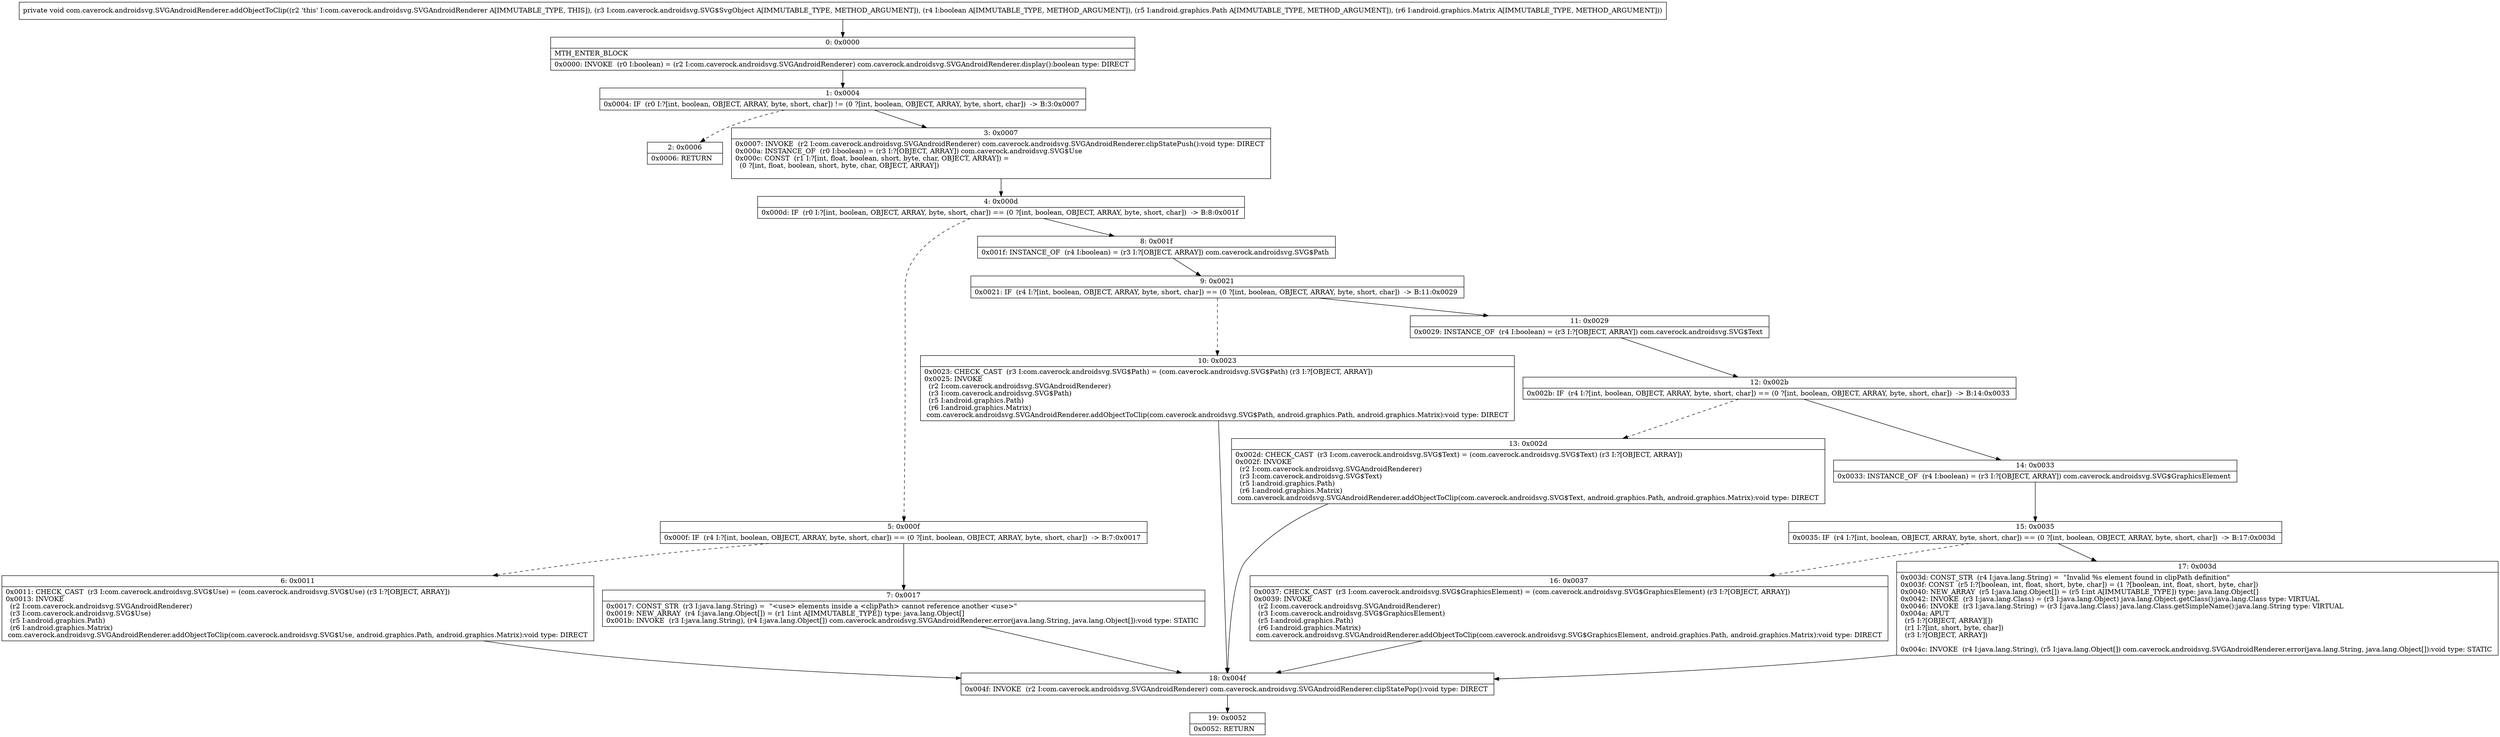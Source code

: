 digraph "CFG forcom.caverock.androidsvg.SVGAndroidRenderer.addObjectToClip(Lcom\/caverock\/androidsvg\/SVG$SvgObject;ZLandroid\/graphics\/Path;Landroid\/graphics\/Matrix;)V" {
Node_0 [shape=record,label="{0\:\ 0x0000|MTH_ENTER_BLOCK\l|0x0000: INVOKE  (r0 I:boolean) = (r2 I:com.caverock.androidsvg.SVGAndroidRenderer) com.caverock.androidsvg.SVGAndroidRenderer.display():boolean type: DIRECT \l}"];
Node_1 [shape=record,label="{1\:\ 0x0004|0x0004: IF  (r0 I:?[int, boolean, OBJECT, ARRAY, byte, short, char]) != (0 ?[int, boolean, OBJECT, ARRAY, byte, short, char])  \-\> B:3:0x0007 \l}"];
Node_2 [shape=record,label="{2\:\ 0x0006|0x0006: RETURN   \l}"];
Node_3 [shape=record,label="{3\:\ 0x0007|0x0007: INVOKE  (r2 I:com.caverock.androidsvg.SVGAndroidRenderer) com.caverock.androidsvg.SVGAndroidRenderer.clipStatePush():void type: DIRECT \l0x000a: INSTANCE_OF  (r0 I:boolean) = (r3 I:?[OBJECT, ARRAY]) com.caverock.androidsvg.SVG$Use \l0x000c: CONST  (r1 I:?[int, float, boolean, short, byte, char, OBJECT, ARRAY]) = \l  (0 ?[int, float, boolean, short, byte, char, OBJECT, ARRAY])\l \l}"];
Node_4 [shape=record,label="{4\:\ 0x000d|0x000d: IF  (r0 I:?[int, boolean, OBJECT, ARRAY, byte, short, char]) == (0 ?[int, boolean, OBJECT, ARRAY, byte, short, char])  \-\> B:8:0x001f \l}"];
Node_5 [shape=record,label="{5\:\ 0x000f|0x000f: IF  (r4 I:?[int, boolean, OBJECT, ARRAY, byte, short, char]) == (0 ?[int, boolean, OBJECT, ARRAY, byte, short, char])  \-\> B:7:0x0017 \l}"];
Node_6 [shape=record,label="{6\:\ 0x0011|0x0011: CHECK_CAST  (r3 I:com.caverock.androidsvg.SVG$Use) = (com.caverock.androidsvg.SVG$Use) (r3 I:?[OBJECT, ARRAY]) \l0x0013: INVOKE  \l  (r2 I:com.caverock.androidsvg.SVGAndroidRenderer)\l  (r3 I:com.caverock.androidsvg.SVG$Use)\l  (r5 I:android.graphics.Path)\l  (r6 I:android.graphics.Matrix)\l com.caverock.androidsvg.SVGAndroidRenderer.addObjectToClip(com.caverock.androidsvg.SVG$Use, android.graphics.Path, android.graphics.Matrix):void type: DIRECT \l}"];
Node_7 [shape=record,label="{7\:\ 0x0017|0x0017: CONST_STR  (r3 I:java.lang.String) =  \"\<use\> elements inside a \<clipPath\> cannot reference another \<use\>\" \l0x0019: NEW_ARRAY  (r4 I:java.lang.Object[]) = (r1 I:int A[IMMUTABLE_TYPE]) type: java.lang.Object[] \l0x001b: INVOKE  (r3 I:java.lang.String), (r4 I:java.lang.Object[]) com.caverock.androidsvg.SVGAndroidRenderer.error(java.lang.String, java.lang.Object[]):void type: STATIC \l}"];
Node_8 [shape=record,label="{8\:\ 0x001f|0x001f: INSTANCE_OF  (r4 I:boolean) = (r3 I:?[OBJECT, ARRAY]) com.caverock.androidsvg.SVG$Path \l}"];
Node_9 [shape=record,label="{9\:\ 0x0021|0x0021: IF  (r4 I:?[int, boolean, OBJECT, ARRAY, byte, short, char]) == (0 ?[int, boolean, OBJECT, ARRAY, byte, short, char])  \-\> B:11:0x0029 \l}"];
Node_10 [shape=record,label="{10\:\ 0x0023|0x0023: CHECK_CAST  (r3 I:com.caverock.androidsvg.SVG$Path) = (com.caverock.androidsvg.SVG$Path) (r3 I:?[OBJECT, ARRAY]) \l0x0025: INVOKE  \l  (r2 I:com.caverock.androidsvg.SVGAndroidRenderer)\l  (r3 I:com.caverock.androidsvg.SVG$Path)\l  (r5 I:android.graphics.Path)\l  (r6 I:android.graphics.Matrix)\l com.caverock.androidsvg.SVGAndroidRenderer.addObjectToClip(com.caverock.androidsvg.SVG$Path, android.graphics.Path, android.graphics.Matrix):void type: DIRECT \l}"];
Node_11 [shape=record,label="{11\:\ 0x0029|0x0029: INSTANCE_OF  (r4 I:boolean) = (r3 I:?[OBJECT, ARRAY]) com.caverock.androidsvg.SVG$Text \l}"];
Node_12 [shape=record,label="{12\:\ 0x002b|0x002b: IF  (r4 I:?[int, boolean, OBJECT, ARRAY, byte, short, char]) == (0 ?[int, boolean, OBJECT, ARRAY, byte, short, char])  \-\> B:14:0x0033 \l}"];
Node_13 [shape=record,label="{13\:\ 0x002d|0x002d: CHECK_CAST  (r3 I:com.caverock.androidsvg.SVG$Text) = (com.caverock.androidsvg.SVG$Text) (r3 I:?[OBJECT, ARRAY]) \l0x002f: INVOKE  \l  (r2 I:com.caverock.androidsvg.SVGAndroidRenderer)\l  (r3 I:com.caverock.androidsvg.SVG$Text)\l  (r5 I:android.graphics.Path)\l  (r6 I:android.graphics.Matrix)\l com.caverock.androidsvg.SVGAndroidRenderer.addObjectToClip(com.caverock.androidsvg.SVG$Text, android.graphics.Path, android.graphics.Matrix):void type: DIRECT \l}"];
Node_14 [shape=record,label="{14\:\ 0x0033|0x0033: INSTANCE_OF  (r4 I:boolean) = (r3 I:?[OBJECT, ARRAY]) com.caverock.androidsvg.SVG$GraphicsElement \l}"];
Node_15 [shape=record,label="{15\:\ 0x0035|0x0035: IF  (r4 I:?[int, boolean, OBJECT, ARRAY, byte, short, char]) == (0 ?[int, boolean, OBJECT, ARRAY, byte, short, char])  \-\> B:17:0x003d \l}"];
Node_16 [shape=record,label="{16\:\ 0x0037|0x0037: CHECK_CAST  (r3 I:com.caverock.androidsvg.SVG$GraphicsElement) = (com.caverock.androidsvg.SVG$GraphicsElement) (r3 I:?[OBJECT, ARRAY]) \l0x0039: INVOKE  \l  (r2 I:com.caverock.androidsvg.SVGAndroidRenderer)\l  (r3 I:com.caverock.androidsvg.SVG$GraphicsElement)\l  (r5 I:android.graphics.Path)\l  (r6 I:android.graphics.Matrix)\l com.caverock.androidsvg.SVGAndroidRenderer.addObjectToClip(com.caverock.androidsvg.SVG$GraphicsElement, android.graphics.Path, android.graphics.Matrix):void type: DIRECT \l}"];
Node_17 [shape=record,label="{17\:\ 0x003d|0x003d: CONST_STR  (r4 I:java.lang.String) =  \"Invalid %s element found in clipPath definition\" \l0x003f: CONST  (r5 I:?[boolean, int, float, short, byte, char]) = (1 ?[boolean, int, float, short, byte, char]) \l0x0040: NEW_ARRAY  (r5 I:java.lang.Object[]) = (r5 I:int A[IMMUTABLE_TYPE]) type: java.lang.Object[] \l0x0042: INVOKE  (r3 I:java.lang.Class) = (r3 I:java.lang.Object) java.lang.Object.getClass():java.lang.Class type: VIRTUAL \l0x0046: INVOKE  (r3 I:java.lang.String) = (r3 I:java.lang.Class) java.lang.Class.getSimpleName():java.lang.String type: VIRTUAL \l0x004a: APUT  \l  (r5 I:?[OBJECT, ARRAY][])\l  (r1 I:?[int, short, byte, char])\l  (r3 I:?[OBJECT, ARRAY])\l \l0x004c: INVOKE  (r4 I:java.lang.String), (r5 I:java.lang.Object[]) com.caverock.androidsvg.SVGAndroidRenderer.error(java.lang.String, java.lang.Object[]):void type: STATIC \l}"];
Node_18 [shape=record,label="{18\:\ 0x004f|0x004f: INVOKE  (r2 I:com.caverock.androidsvg.SVGAndroidRenderer) com.caverock.androidsvg.SVGAndroidRenderer.clipStatePop():void type: DIRECT \l}"];
Node_19 [shape=record,label="{19\:\ 0x0052|0x0052: RETURN   \l}"];
MethodNode[shape=record,label="{private void com.caverock.androidsvg.SVGAndroidRenderer.addObjectToClip((r2 'this' I:com.caverock.androidsvg.SVGAndroidRenderer A[IMMUTABLE_TYPE, THIS]), (r3 I:com.caverock.androidsvg.SVG$SvgObject A[IMMUTABLE_TYPE, METHOD_ARGUMENT]), (r4 I:boolean A[IMMUTABLE_TYPE, METHOD_ARGUMENT]), (r5 I:android.graphics.Path A[IMMUTABLE_TYPE, METHOD_ARGUMENT]), (r6 I:android.graphics.Matrix A[IMMUTABLE_TYPE, METHOD_ARGUMENT])) }"];
MethodNode -> Node_0;
Node_0 -> Node_1;
Node_1 -> Node_2[style=dashed];
Node_1 -> Node_3;
Node_3 -> Node_4;
Node_4 -> Node_5[style=dashed];
Node_4 -> Node_8;
Node_5 -> Node_6[style=dashed];
Node_5 -> Node_7;
Node_6 -> Node_18;
Node_7 -> Node_18;
Node_8 -> Node_9;
Node_9 -> Node_10[style=dashed];
Node_9 -> Node_11;
Node_10 -> Node_18;
Node_11 -> Node_12;
Node_12 -> Node_13[style=dashed];
Node_12 -> Node_14;
Node_13 -> Node_18;
Node_14 -> Node_15;
Node_15 -> Node_16[style=dashed];
Node_15 -> Node_17;
Node_16 -> Node_18;
Node_17 -> Node_18;
Node_18 -> Node_19;
}

